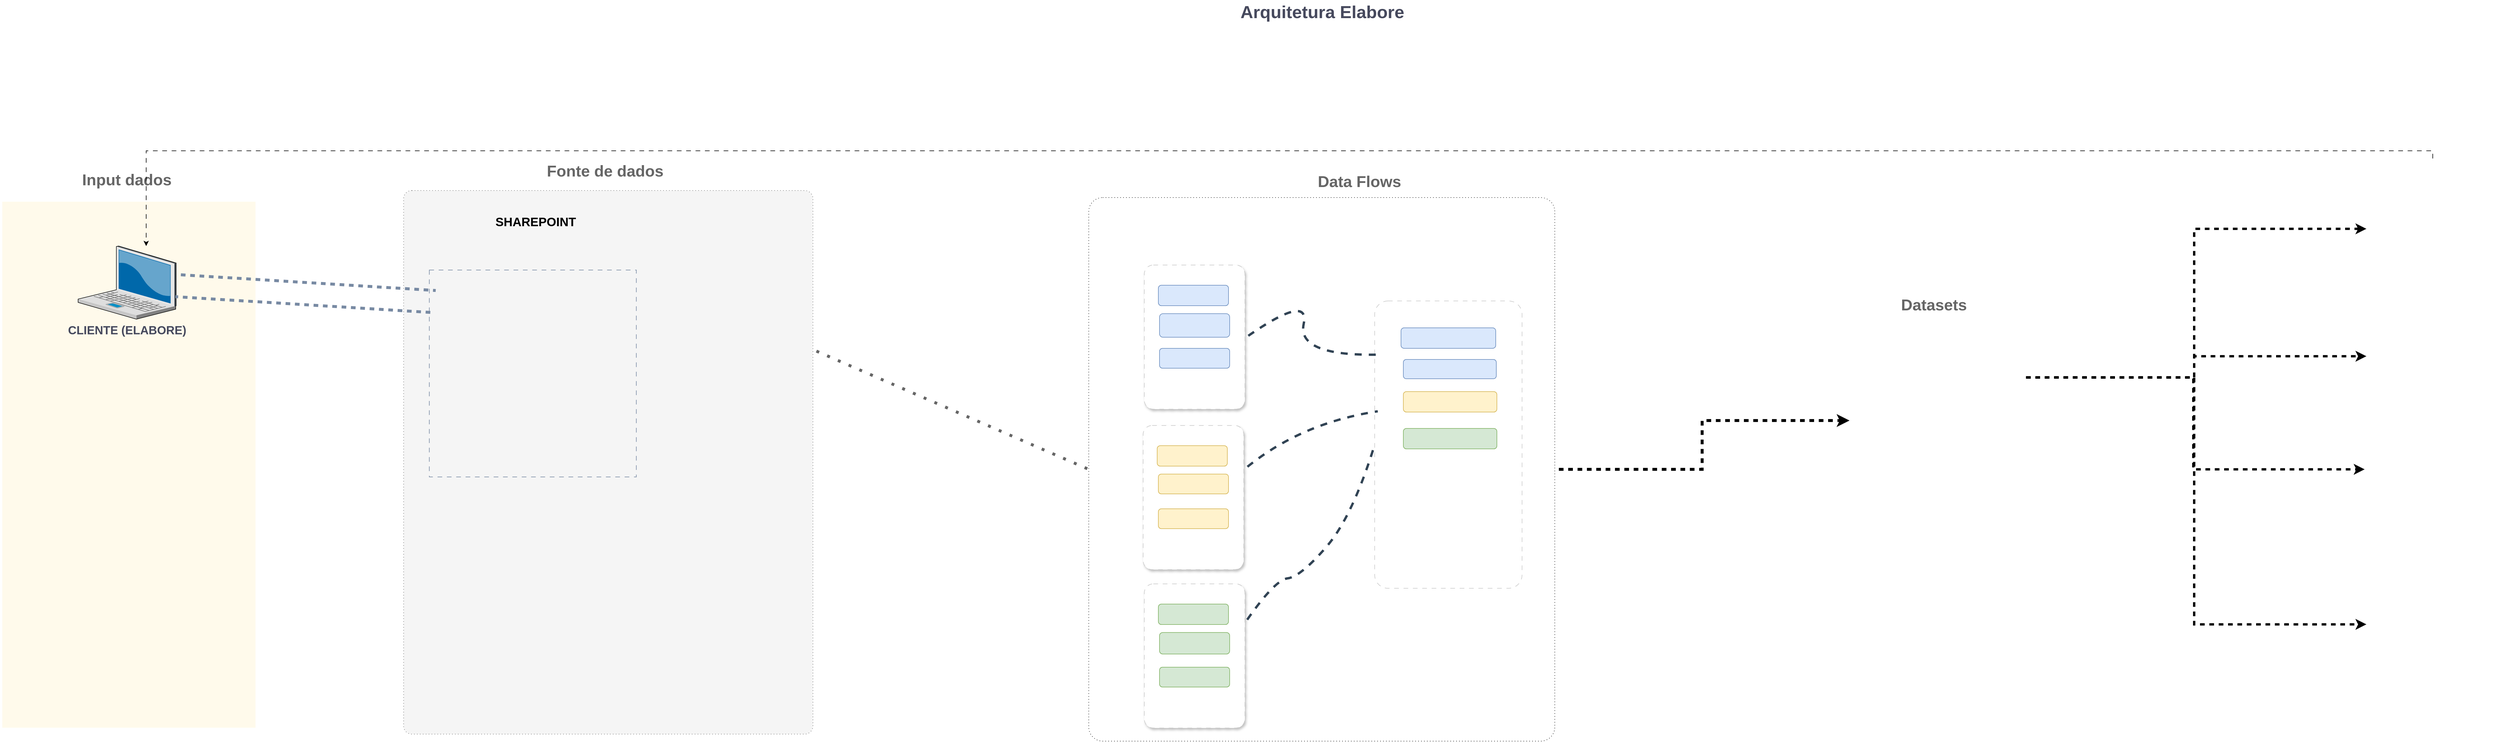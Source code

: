 <mxfile version="26.0.11">
  <diagram name="Page-1" id="e3a06f82-3646-2815-327d-82caf3d4e204">
    <mxGraphModel dx="3620" dy="2224" grid="0" gridSize="9" guides="1" tooltips="1" connect="1" arrows="0" fold="1" page="0" pageScale="1.5" pageWidth="827" pageHeight="1169" background="none" math="0" shadow="0" adaptiveColors="simple">
      <root>
        <mxCell id="0" style=";html=1;" />
        <mxCell id="1" style=";html=1;" parent="0" />
        <mxCell id="YniaDwd4FCJ7JiX9tYDT-40" value="" style="rounded=0;whiteSpace=wrap;html=1;rotation=90;opacity=40;glass=0;fillColor=#fff2cc;strokeColor=none;imageAspect=0;movable=0;resizable=0;rotatable=0;deletable=0;editable=0;locked=1;connectable=0;" vertex="1" parent="1">
          <mxGeometry x="-759.55" y="36.59" width="899.95" height="433.04" as="geometry" />
        </mxCell>
        <mxCell id="YniaDwd4FCJ7JiX9tYDT-41" value="" style="rounded=1;whiteSpace=wrap;html=1;strokeColor=#666666;fillStyle=auto;fillColor=#f5f5f5;dashed=1;strokeWidth=1;dashPattern=1 4;arcSize=2;movable=1;resizable=1;rotatable=1;deletable=1;editable=1;locked=0;connectable=1;fontColor=#333333;" vertex="1" parent="1">
          <mxGeometry x="160.25" y="-216" width="700" height="930" as="geometry" />
        </mxCell>
        <mxCell id="YniaDwd4FCJ7JiX9tYDT-13" value="" style="whiteSpace=wrap;html=1;aspect=fixed;strokeColor=#788AA3;fontColor=#46495D;fillColor=none;resizeWidth=1;resizeHeight=1;resizable=1;dashed=1;dashPattern=8 8;" vertex="1" parent="1">
          <mxGeometry x="204.25" y="-80" width="354" height="354" as="geometry" />
        </mxCell>
        <mxCell id="6a7d8f32e03d9370-62" value="&lt;font style=&quot;font-size: 30px;&quot;&gt;Arquitetura Elabore&lt;/font&gt;" style="text;strokeColor=none;fillColor=none;html=1;fontSize=24;fontStyle=1;verticalAlign=middle;align=center;labelBackgroundColor=none;fontColor=#46495D;rounded=0;" parent="1" vertex="1">
          <mxGeometry x="1300" y="-542" width="861" height="40" as="geometry" />
        </mxCell>
        <mxCell id="YniaDwd4FCJ7JiX9tYDT-12" value="&lt;font style=&quot;font-size: 20px;&quot;&gt;&lt;b style=&quot;&quot;&gt;CLIENTE (ELABORE)&lt;/b&gt;&lt;/font&gt;&lt;div&gt;&lt;font style=&quot;font-size: 20px;&quot;&gt;&lt;b style=&quot;&quot;&gt;&lt;br&gt;&lt;/b&gt;&lt;/font&gt;&lt;/div&gt;" style="verticalLabelPosition=bottom;aspect=fixed;html=1;verticalAlign=top;strokeColor=none;align=center;outlineConnect=0;shape=mxgraph.citrix.laptop_2;fontColor=#46495D;fillColor=default;gradientColor=none;gradientDirection=north;noLabel=0;resizable=1;" vertex="1" parent="1">
          <mxGeometry x="-396.41" y="-121" width="167.63" height="125" as="geometry" />
        </mxCell>
        <mxCell id="YniaDwd4FCJ7JiX9tYDT-14" value="" style="shape=image;verticalLabelPosition=bottom;labelBackgroundColor=default;verticalAlign=top;aspect=fixed;imageAspect=0;image=https://www.nwtechnology.com/wp-content/uploads/2020/09/MLists.png;clipPath=inset(23.33% 67.67% 26% 7.33%);" vertex="1" parent="1">
          <mxGeometry x="235.59" y="-21" width="74.01" height="75" as="geometry" />
        </mxCell>
        <mxCell id="YniaDwd4FCJ7JiX9tYDT-15" value="" style="shape=image;verticalLabelPosition=bottom;labelBackgroundColor=default;verticalAlign=top;aspect=fixed;imageAspect=0;image=https://www.nwtechnology.com/wp-content/uploads/2020/09/MLists.png;clipPath=inset(23.33% 67.67% 26% 7.33%);" vertex="1" parent="1">
          <mxGeometry x="363.38" y="-4" width="76.01" height="77.03" as="geometry" />
        </mxCell>
        <mxCell id="YniaDwd4FCJ7JiX9tYDT-17" value="" style="shape=image;verticalLabelPosition=bottom;labelBackgroundColor=default;verticalAlign=top;aspect=fixed;imageAspect=0;image=https://www.nwtechnology.com/wp-content/uploads/2020/09/MLists.png;clipPath=inset(23.33% 67.67% 26% 7.33%);" vertex="1" parent="1">
          <mxGeometry x="252.09" y="93" width="76.04" height="77.06" as="geometry" />
        </mxCell>
        <mxCell id="YniaDwd4FCJ7JiX9tYDT-18" value="" style="shape=image;verticalLabelPosition=bottom;labelBackgroundColor=default;verticalAlign=top;aspect=fixed;imageAspect=0;image=https://www.nwtechnology.com/wp-content/uploads/2020/09/MLists.png;clipPath=inset(23.33% 67.67% 26% 7.33%);" vertex="1" parent="1">
          <mxGeometry x="465.07" y="77" width="70.37" height="71.31" as="geometry" />
        </mxCell>
        <mxCell id="YniaDwd4FCJ7JiX9tYDT-6" value="SHAREPOINT" style="shape=image;verticalLabelPosition=top;labelBackgroundColor=none;verticalAlign=bottom;aspect=fixed;imageAspect=0;image=https://hypertecdirect.com/wp-content/uploads/SharePoint-Logo.wine_-2048x1365.png;movable=1;resizable=1;rotatable=1;deletable=1;editable=1;locked=0;connectable=1;spacingLeft=10;labelPosition=center;align=center;fontSize=21;fontStyle=1;" vertex="1" parent="1">
          <mxGeometry x="268" y="-150" width="226.5" height="151" as="geometry" />
        </mxCell>
        <mxCell id="YniaDwd4FCJ7JiX9tYDT-21" value="" style="shape=image;verticalLabelPosition=bottom;labelBackgroundColor=default;verticalAlign=top;aspect=fixed;imageAspect=0;image=https://download.logo.wine/logo/Microsoft_Excel/Microsoft_Excel-Logo.wine.png;clipPath=inset(16% 21.67% 15.5% 25%);" vertex="1" parent="1">
          <mxGeometry x="743" y="77.0" width="89.74" height="76.85" as="geometry" />
        </mxCell>
        <mxCell id="YniaDwd4FCJ7JiX9tYDT-22" value="" style="shape=image;verticalLabelPosition=bottom;labelBackgroundColor=default;verticalAlign=top;aspect=fixed;imageAspect=0;image=https://download.logo.wine/logo/Microsoft_Excel/Microsoft_Excel-Logo.wine.png;clipPath=inset(16% 21.67% 15.5% 25%);" vertex="1" parent="1">
          <mxGeometry x="599" y="-27.07" width="88.76" height="76" as="geometry" />
        </mxCell>
        <mxCell id="YniaDwd4FCJ7JiX9tYDT-23" value="" style="shape=image;verticalLabelPosition=bottom;labelBackgroundColor=default;verticalAlign=top;aspect=fixed;imageAspect=0;image=https://download.logo.wine/logo/Microsoft_Excel/Microsoft_Excel-Logo.wine.png;clipPath=inset(16% 21.67% 15.5% 25%);" vertex="1" parent="1">
          <mxGeometry x="616" y="181.0" width="78.94" height="67.6" as="geometry" />
        </mxCell>
        <mxCell id="YniaDwd4FCJ7JiX9tYDT-27" value="" style="shape=link;html=1;rounded=0;strokeColor=#788AA3;fontColor=#46495D;fillColor=#B2C9AB;width=34;flowAnimation=1;strokeWidth=5;" edge="1" parent="1" source="YniaDwd4FCJ7JiX9tYDT-12">
          <mxGeometry width="100" relative="1" as="geometry">
            <mxPoint x="295.59" y="221.004" as="sourcePoint" />
            <mxPoint x="214" y="-26" as="targetPoint" />
          </mxGeometry>
        </mxCell>
        <mxCell id="YniaDwd4FCJ7JiX9tYDT-43" value="&lt;font style=&quot;font-size: 27px; color: rgb(102, 102, 102);&quot;&gt;&lt;b style=&quot;&quot;&gt;Data Flows&lt;/b&gt;&lt;/font&gt;" style="text;html=1;align=center;verticalAlign=middle;whiteSpace=wrap;rounded=0;" vertex="1" parent="1">
          <mxGeometry x="1338" y="-246" width="914" height="30" as="geometry" />
        </mxCell>
        <mxCell id="YniaDwd4FCJ7JiX9tYDT-44" value="&lt;font style=&quot;font-size: 27px; color: rgb(102, 102, 102);&quot;&gt;&lt;b style=&quot;&quot;&gt;Input dados&lt;/b&gt;&lt;/font&gt;" style="text;html=1;align=center;verticalAlign=middle;whiteSpace=wrap;rounded=0;" vertex="1" parent="1">
          <mxGeometry x="-529.75" y="-249" width="433.75" height="30" as="geometry" />
        </mxCell>
        <mxCell id="YniaDwd4FCJ7JiX9tYDT-77" style="edgeStyle=orthogonalEdgeStyle;rounded=0;orthogonalLoop=1;jettySize=auto;html=1;exitX=1;exitY=0.5;exitDx=0;exitDy=0;flowAnimation=1;strokeWidth=5;" edge="1" parent="1" source="YniaDwd4FCJ7JiX9tYDT-45" target="YniaDwd4FCJ7JiX9tYDT-76">
          <mxGeometry relative="1" as="geometry" />
        </mxCell>
        <mxCell id="YniaDwd4FCJ7JiX9tYDT-45" value="" style="rounded=1;whiteSpace=wrap;html=1;fillStyle=auto;dashed=1;strokeWidth=1;dashPattern=1 4;arcSize=3;movable=1;resizable=1;rotatable=1;deletable=1;editable=1;locked=0;connectable=1;" vertex="1" parent="1">
          <mxGeometry x="1332" y="-204" width="797" height="930" as="geometry" />
        </mxCell>
        <mxCell id="YniaDwd4FCJ7JiX9tYDT-48" value="" style="endArrow=none;dashed=1;html=1;dashPattern=1 3;strokeWidth=5;rounded=0;entryX=0;entryY=0.5;entryDx=0;entryDy=0;flowAnimation=1;curved=1;strokeColor=#666666;" edge="1" parent="1" target="YniaDwd4FCJ7JiX9tYDT-45">
          <mxGeometry width="50" height="50" relative="1" as="geometry">
            <mxPoint x="860" y="56" as="sourcePoint" />
            <mxPoint x="1371" y="69" as="targetPoint" />
          </mxGeometry>
        </mxCell>
        <mxCell id="YniaDwd4FCJ7JiX9tYDT-51" value="" style="rounded=1;whiteSpace=wrap;html=1;dashed=1;dashPattern=8 8;strokeColor=#CCCCCC;arcSize=9;shadow=1;" vertex="1" parent="1">
          <mxGeometry x="1427" y="-88.5" width="172" height="246.5" as="geometry" />
        </mxCell>
        <mxCell id="YniaDwd4FCJ7JiX9tYDT-52" value="" style="rounded=1;whiteSpace=wrap;html=1;fillColor=#dae8fc;strokeColor=#6c8ebf;" vertex="1" parent="1">
          <mxGeometry x="1451" y="-54" width="120" height="35" as="geometry" />
        </mxCell>
        <mxCell id="YniaDwd4FCJ7JiX9tYDT-53" value="" style="rounded=1;whiteSpace=wrap;html=1;fillColor=#dae8fc;strokeColor=#6c8ebf;" vertex="1" parent="1">
          <mxGeometry x="1453" y="-5.41" width="120" height="40.41" as="geometry" />
        </mxCell>
        <mxCell id="YniaDwd4FCJ7JiX9tYDT-54" value="" style="rounded=1;whiteSpace=wrap;html=1;fillColor=#dae8fc;strokeColor=#6c8ebf;" vertex="1" parent="1">
          <mxGeometry x="1453" y="54" width="120" height="34" as="geometry" />
        </mxCell>
        <mxCell id="YniaDwd4FCJ7JiX9tYDT-55" value="" style="rounded=1;whiteSpace=wrap;html=1;dashed=1;dashPattern=8 8;strokeColor=#CCCCCC;arcSize=9;shadow=1;" vertex="1" parent="1">
          <mxGeometry x="1425" y="186" width="172" height="246.5" as="geometry" />
        </mxCell>
        <mxCell id="YniaDwd4FCJ7JiX9tYDT-56" value="" style="rounded=1;whiteSpace=wrap;html=1;fillColor=#fff2cc;strokeColor=#d6b656;" vertex="1" parent="1">
          <mxGeometry x="1449" y="220.5" width="120" height="35" as="geometry" />
        </mxCell>
        <mxCell id="YniaDwd4FCJ7JiX9tYDT-57" value="" style="rounded=1;whiteSpace=wrap;html=1;fillColor=#fff2cc;strokeColor=#d6b656;" vertex="1" parent="1">
          <mxGeometry x="1451" y="269.09" width="120" height="33.91" as="geometry" />
        </mxCell>
        <mxCell id="YniaDwd4FCJ7JiX9tYDT-58" value="" style="rounded=1;whiteSpace=wrap;html=1;fillColor=#fff2cc;strokeColor=#d6b656;" vertex="1" parent="1">
          <mxGeometry x="1451" y="328.5" width="120" height="34" as="geometry" />
        </mxCell>
        <mxCell id="YniaDwd4FCJ7JiX9tYDT-59" value="" style="rounded=1;whiteSpace=wrap;html=1;dashed=1;dashPattern=8 8;strokeColor=#CCCCCC;arcSize=9;shadow=1;" vertex="1" parent="1">
          <mxGeometry x="1427" y="457" width="172" height="246.5" as="geometry" />
        </mxCell>
        <mxCell id="YniaDwd4FCJ7JiX9tYDT-60" value="" style="rounded=1;whiteSpace=wrap;html=1;fillColor=#d5e8d4;strokeColor=#82b366;" vertex="1" parent="1">
          <mxGeometry x="1451" y="491.5" width="120" height="35" as="geometry" />
        </mxCell>
        <mxCell id="YniaDwd4FCJ7JiX9tYDT-61" value="" style="rounded=1;whiteSpace=wrap;html=1;fillColor=#d5e8d4;strokeColor=#82b366;" vertex="1" parent="1">
          <mxGeometry x="1453" y="540.09" width="120" height="36.91" as="geometry" />
        </mxCell>
        <mxCell id="YniaDwd4FCJ7JiX9tYDT-62" value="" style="rounded=1;whiteSpace=wrap;html=1;fillColor=#d5e8d4;strokeColor=#82b366;" vertex="1" parent="1">
          <mxGeometry x="1453" y="599.5" width="120" height="34" as="geometry" />
        </mxCell>
        <mxCell id="YniaDwd4FCJ7JiX9tYDT-63" value="" style="rounded=1;whiteSpace=wrap;html=1;dashed=1;dashPattern=8 8;strokeColor=#CCCCCC;arcSize=9;shadow=0;" vertex="1" parent="1">
          <mxGeometry x="1821" y="-27.07" width="252" height="491.59" as="geometry" />
        </mxCell>
        <mxCell id="YniaDwd4FCJ7JiX9tYDT-64" value="" style="rounded=1;whiteSpace=wrap;html=1;fillColor=#dae8fc;strokeColor=#6c8ebf;" vertex="1" parent="1">
          <mxGeometry x="1866" y="18.91" width="162" height="35.09" as="geometry" />
        </mxCell>
        <mxCell id="YniaDwd4FCJ7JiX9tYDT-65" value="" style="rounded=1;whiteSpace=wrap;html=1;fillColor=#dae8fc;strokeColor=#6c8ebf;" vertex="1" parent="1">
          <mxGeometry x="1870" y="73.03" width="159" height="32.97" as="geometry" />
        </mxCell>
        <mxCell id="YniaDwd4FCJ7JiX9tYDT-67" value="" style="rounded=1;whiteSpace=wrap;html=1;fillColor=#fff2cc;strokeColor=#d6b656;" vertex="1" parent="1">
          <mxGeometry x="1870" y="128" width="160" height="35" as="geometry" />
        </mxCell>
        <mxCell id="YniaDwd4FCJ7JiX9tYDT-68" value="" style="rounded=1;whiteSpace=wrap;html=1;fillColor=#d5e8d4;strokeColor=#82b366;" vertex="1" parent="1">
          <mxGeometry x="1870" y="191" width="160" height="35" as="geometry" />
        </mxCell>
        <mxCell id="YniaDwd4FCJ7JiX9tYDT-70" value="" style="endArrow=none;dashed=1;html=1;rounded=0;curved=1;strokeColor=#314354;entryX=0.021;entryY=0.384;entryDx=0;entryDy=0;entryPerimeter=0;flowAnimation=1;fillColor=#647687;strokeWidth=4;" edge="1" parent="1" target="YniaDwd4FCJ7JiX9tYDT-63">
          <mxGeometry width="50" height="50" relative="1" as="geometry">
            <mxPoint x="1598" y="261" as="sourcePoint" />
            <mxPoint x="1594" y="211" as="targetPoint" />
            <Array as="points">
              <mxPoint x="1693" y="182" />
            </Array>
          </mxGeometry>
        </mxCell>
        <mxCell id="YniaDwd4FCJ7JiX9tYDT-71" value="" style="endArrow=none;dashed=1;html=1;rounded=0;curved=1;strokeColor=#314354;entryX=0.021;entryY=0.187;entryDx=0;entryDy=0;entryPerimeter=0;fillColor=#647687;flowAnimation=1;strokeWidth=4;" edge="1" parent="1" target="YniaDwd4FCJ7JiX9tYDT-63">
          <mxGeometry width="50" height="50" relative="1" as="geometry">
            <mxPoint x="1599" y="36.59" as="sourcePoint" />
            <mxPoint x="1822" y="-23.41" as="targetPoint" />
            <Array as="points">
              <mxPoint x="1711" y="-42" />
              <mxPoint x="1688" y="67" />
            </Array>
          </mxGeometry>
        </mxCell>
        <mxCell id="YniaDwd4FCJ7JiX9tYDT-74" value="&lt;font style=&quot;font-size: 27px; color: rgb(102, 102, 102);&quot;&gt;&lt;b style=&quot;&quot;&gt;Fonte de dados&lt;/b&gt;&lt;/font&gt;" style="text;html=1;align=center;verticalAlign=middle;whiteSpace=wrap;rounded=0;" vertex="1" parent="1">
          <mxGeometry x="164" y="-264" width="682" height="30" as="geometry" />
        </mxCell>
        <mxCell id="YniaDwd4FCJ7JiX9tYDT-75" value="" style="endArrow=none;dashed=1;html=1;rounded=0;curved=1;strokeColor=#314354;entryX=0;entryY=0.5;entryDx=0;entryDy=0;flowAnimation=1;fillColor=#647687;strokeWidth=4;" edge="1" parent="1" target="YniaDwd4FCJ7JiX9tYDT-63">
          <mxGeometry width="50" height="50" relative="1" as="geometry">
            <mxPoint x="1599" y="524" as="sourcePoint" />
            <mxPoint x="1827" y="425" as="targetPoint" />
            <Array as="points">
              <mxPoint x="1650" y="450" />
              <mxPoint x="1694" y="445" />
              <mxPoint x="1783" y="342" />
            </Array>
          </mxGeometry>
        </mxCell>
        <mxCell id="YniaDwd4FCJ7JiX9tYDT-85" style="edgeStyle=orthogonalEdgeStyle;rounded=0;orthogonalLoop=1;jettySize=auto;html=1;exitX=1;exitY=0.25;exitDx=0;exitDy=0;entryX=0;entryY=0.5;entryDx=0;entryDy=0;flowAnimation=1;strokeWidth=4;" edge="1" parent="1" source="YniaDwd4FCJ7JiX9tYDT-76" target="YniaDwd4FCJ7JiX9tYDT-84">
          <mxGeometry relative="1" as="geometry" />
        </mxCell>
        <mxCell id="YniaDwd4FCJ7JiX9tYDT-90" style="edgeStyle=orthogonalEdgeStyle;rounded=0;orthogonalLoop=1;jettySize=auto;html=1;exitX=1;exitY=0.25;exitDx=0;exitDy=0;flowAnimation=1;strokeWidth=4;" edge="1" parent="1" source="YniaDwd4FCJ7JiX9tYDT-76" target="YniaDwd4FCJ7JiX9tYDT-86">
          <mxGeometry relative="1" as="geometry" />
        </mxCell>
        <mxCell id="YniaDwd4FCJ7JiX9tYDT-91" style="edgeStyle=orthogonalEdgeStyle;rounded=0;orthogonalLoop=1;jettySize=auto;html=1;exitX=1;exitY=0.25;exitDx=0;exitDy=0;flowAnimation=1;strokeWidth=4;" edge="1" parent="1" source="YniaDwd4FCJ7JiX9tYDT-76" target="YniaDwd4FCJ7JiX9tYDT-87">
          <mxGeometry relative="1" as="geometry" />
        </mxCell>
        <mxCell id="YniaDwd4FCJ7JiX9tYDT-92" style="edgeStyle=orthogonalEdgeStyle;rounded=0;orthogonalLoop=1;jettySize=auto;html=1;exitX=1;exitY=0.25;exitDx=0;exitDy=0;entryX=0;entryY=0.75;entryDx=0;entryDy=0;flowAnimation=1;strokeWidth=4;" edge="1" parent="1" source="YniaDwd4FCJ7JiX9tYDT-76" target="YniaDwd4FCJ7JiX9tYDT-88">
          <mxGeometry relative="1" as="geometry" />
        </mxCell>
        <mxCell id="YniaDwd4FCJ7JiX9tYDT-76" value="" style="shape=image;verticalLabelPosition=bottom;labelBackgroundColor=default;verticalAlign=top;aspect=fixed;imageAspect=0;image=https://icon-library.com/images/data-set-icon/data-set-icon-21.jpg;imageBackground=default;" vertex="1" parent="1">
          <mxGeometry x="2633" y="30" width="295" height="295" as="geometry" />
        </mxCell>
        <mxCell id="YniaDwd4FCJ7JiX9tYDT-80" value="&lt;font style=&quot;font-size: 27px; color: rgb(102, 102, 102);&quot;&gt;&lt;b style=&quot;&quot;&gt;Datasets&lt;/b&gt;&lt;/font&gt;" style="text;html=1;align=center;verticalAlign=middle;whiteSpace=wrap;rounded=0;" vertex="1" parent="1">
          <mxGeometry x="2649" y="-35.41" width="257" height="30" as="geometry" />
        </mxCell>
        <mxCell id="YniaDwd4FCJ7JiX9tYDT-95" style="edgeStyle=orthogonalEdgeStyle;rounded=0;orthogonalLoop=1;jettySize=auto;html=1;exitX=0.5;exitY=0;exitDx=0;exitDy=0;flowAnimation=1;" edge="1" parent="1" source="YniaDwd4FCJ7JiX9tYDT-84" target="YniaDwd4FCJ7JiX9tYDT-12">
          <mxGeometry relative="1" as="geometry">
            <Array as="points">
              <mxPoint x="3630" y="-284" />
              <mxPoint x="-280" y="-284" />
            </Array>
          </mxGeometry>
        </mxCell>
        <mxCell id="YniaDwd4FCJ7JiX9tYDT-84" value="" style="shape=image;verticalLabelPosition=bottom;labelBackgroundColor=default;verticalAlign=top;aspect=fixed;imageAspect=0;image=https://img.icons8.com/color/2x/power-bi.png;" vertex="1" parent="1">
          <mxGeometry x="3517" y="-264" width="227" height="227" as="geometry" />
        </mxCell>
        <mxCell id="YniaDwd4FCJ7JiX9tYDT-86" value="" style="shape=image;verticalLabelPosition=bottom;labelBackgroundColor=default;verticalAlign=top;aspect=fixed;imageAspect=0;image=https://img.icons8.com/color/2x/power-bi.png;" vertex="1" parent="1">
          <mxGeometry x="3517" y="-46" width="227" height="227" as="geometry" />
        </mxCell>
        <mxCell id="YniaDwd4FCJ7JiX9tYDT-87" value="" style="shape=image;verticalLabelPosition=bottom;labelBackgroundColor=default;verticalAlign=top;aspect=fixed;imageAspect=0;image=https://img.icons8.com/color/2x/power-bi.png;fontStyle=1;" vertex="1" parent="1">
          <mxGeometry x="3514" y="147.5" width="227" height="227" as="geometry" />
        </mxCell>
        <mxCell id="YniaDwd4FCJ7JiX9tYDT-88" value="" style="shape=image;verticalLabelPosition=bottom;labelBackgroundColor=default;verticalAlign=top;aspect=fixed;imageAspect=0;image=https://img.icons8.com/color/2x/power-bi.png;" vertex="1" parent="1">
          <mxGeometry x="3517" y="356" width="227" height="227" as="geometry" />
        </mxCell>
      </root>
    </mxGraphModel>
  </diagram>
</mxfile>
